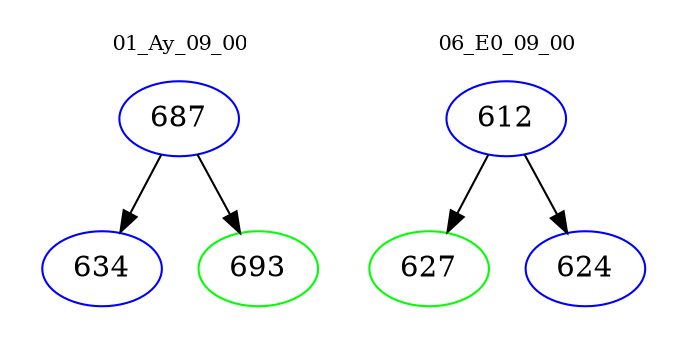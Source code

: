 digraph{
subgraph cluster_0 {
color = white
label = "01_Ay_09_00";
fontsize=10;
T0_687 [label="687", color="blue"]
T0_687 -> T0_634 [color="black"]
T0_634 [label="634", color="blue"]
T0_687 -> T0_693 [color="black"]
T0_693 [label="693", color="green"]
}
subgraph cluster_1 {
color = white
label = "06_E0_09_00";
fontsize=10;
T1_612 [label="612", color="blue"]
T1_612 -> T1_627 [color="black"]
T1_627 [label="627", color="green"]
T1_612 -> T1_624 [color="black"]
T1_624 [label="624", color="blue"]
}
}
